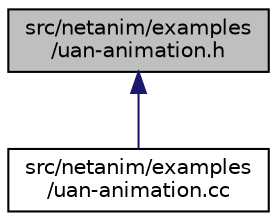 digraph "src/netanim/examples/uan-animation.h"
{
 // LATEX_PDF_SIZE
  edge [fontname="Helvetica",fontsize="10",labelfontname="Helvetica",labelfontsize="10"];
  node [fontname="Helvetica",fontsize="10",shape=record];
  Node1 [label="src/netanim/examples\l/uan-animation.h",height=0.2,width=0.4,color="black", fillcolor="grey75", style="filled", fontcolor="black",tooltip=" "];
  Node1 -> Node2 [dir="back",color="midnightblue",fontsize="10",style="solid",fontname="Helvetica"];
  Node2 [label="src/netanim/examples\l/uan-animation.cc",height=0.2,width=0.4,color="black", fillcolor="white", style="filled",URL="$uan-animation_8cc.html",tooltip="This example showcases the \"CW-MAC\" described in System Design Considerations for Undersea Networks a..."];
}
